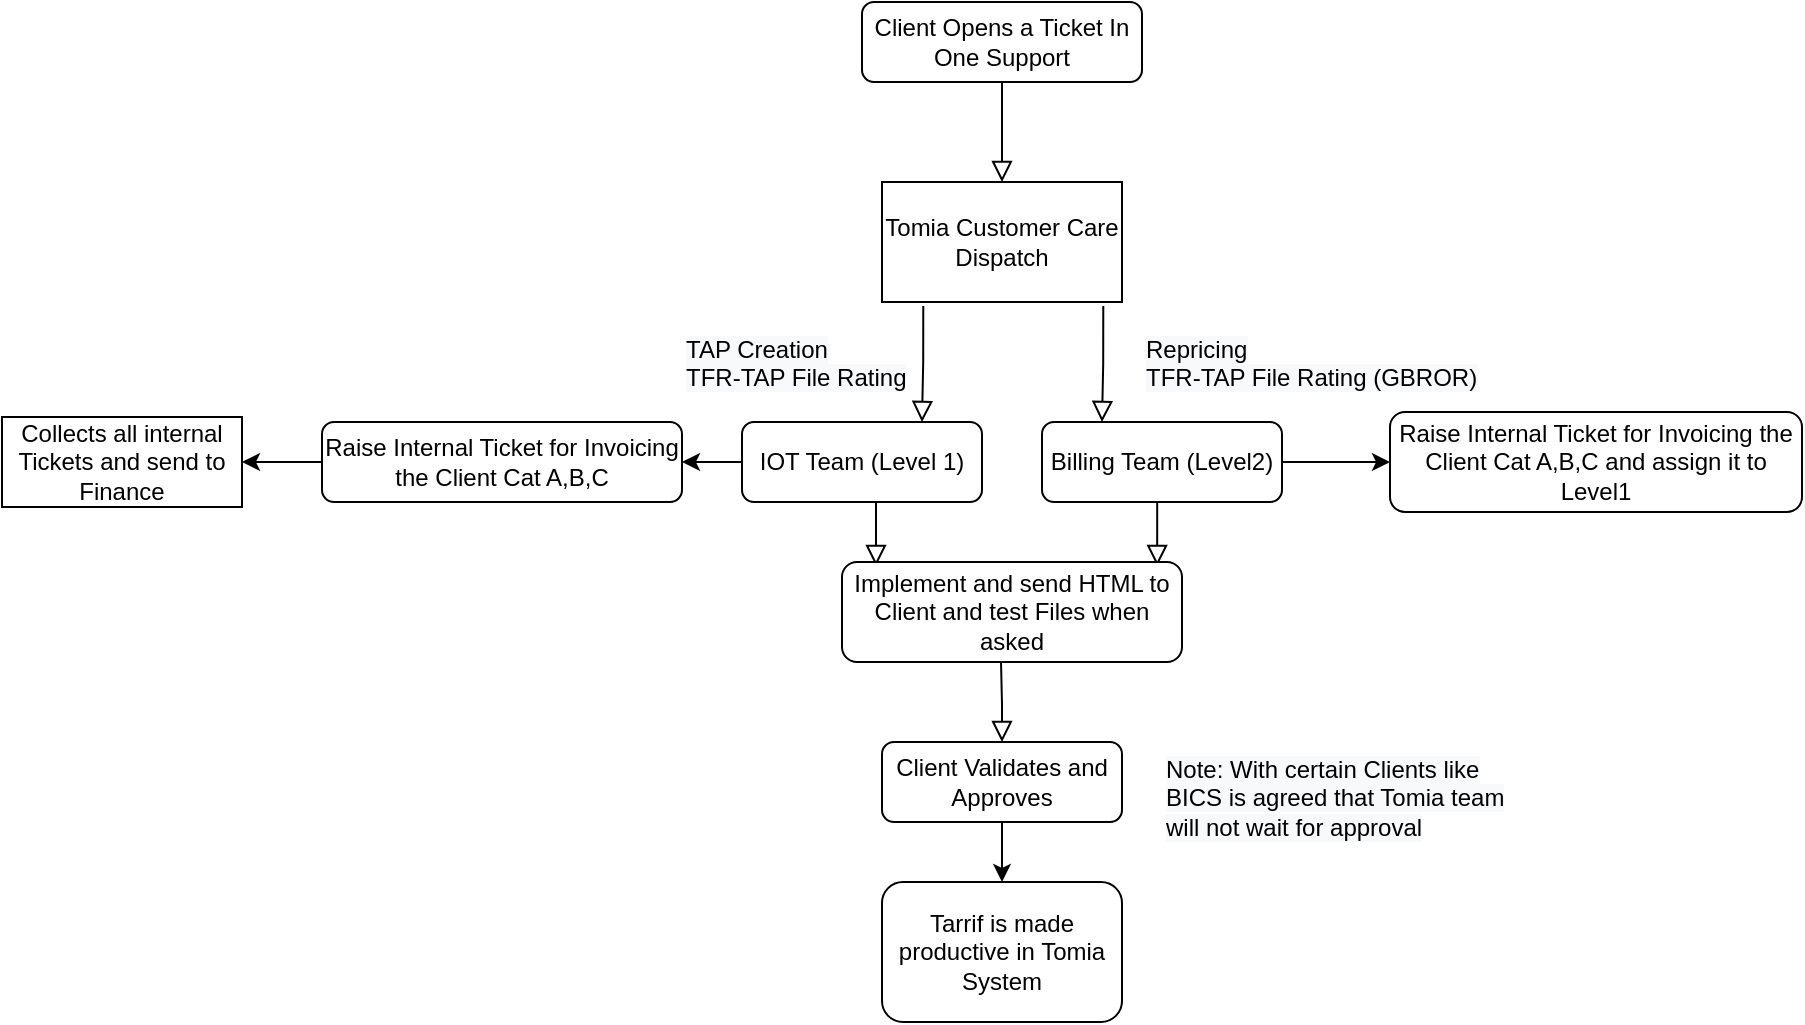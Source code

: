<mxfile version="17.4.0" type="github">
  <diagram id="C5RBs43oDa-KdzZeNtuy" name="Page-1">
    <mxGraphModel dx="1999" dy="476" grid="1" gridSize="10" guides="1" tooltips="1" connect="1" arrows="1" fold="1" page="1" pageScale="1" pageWidth="827" pageHeight="1169" math="0" shadow="0">
      <root>
        <mxCell id="WIyWlLk6GJQsqaUBKTNV-0" />
        <mxCell id="WIyWlLk6GJQsqaUBKTNV-1" parent="WIyWlLk6GJQsqaUBKTNV-0" />
        <mxCell id="WIyWlLk6GJQsqaUBKTNV-2" value="" style="rounded=0;html=1;jettySize=auto;orthogonalLoop=1;fontSize=11;endArrow=block;endFill=0;endSize=8;strokeWidth=1;shadow=0;labelBackgroundColor=none;edgeStyle=orthogonalEdgeStyle;" parent="WIyWlLk6GJQsqaUBKTNV-1" source="WIyWlLk6GJQsqaUBKTNV-3" edge="1">
          <mxGeometry relative="1" as="geometry">
            <mxPoint x="220" y="170" as="targetPoint" />
          </mxGeometry>
        </mxCell>
        <mxCell id="WIyWlLk6GJQsqaUBKTNV-3" value="Client Opens a Ticket In One Support" style="rounded=1;whiteSpace=wrap;html=1;fontSize=12;glass=0;strokeWidth=1;shadow=0;" parent="WIyWlLk6GJQsqaUBKTNV-1" vertex="1">
          <mxGeometry x="150" y="80" width="140" height="40" as="geometry" />
        </mxCell>
        <mxCell id="ShkPflYWp6kA8HJvcTvm-4" value="Tomia Customer Care Dispatch" style="rounded=0;whiteSpace=wrap;html=1;" vertex="1" parent="WIyWlLk6GJQsqaUBKTNV-1">
          <mxGeometry x="160" y="170" width="120" height="60" as="geometry" />
        </mxCell>
        <mxCell id="ShkPflYWp6kA8HJvcTvm-7" value="&lt;span style=&quot;color: rgb(0 , 0 , 0) ; font-family: &amp;#34;helvetica&amp;#34; ; font-size: 12px ; font-style: normal ; font-weight: 400 ; letter-spacing: normal ; text-align: center ; text-indent: 0px ; text-transform: none ; word-spacing: 0px ; background-color: rgb(248 , 249 , 250) ; display: inline ; float: none&quot;&gt;TAP Creation&lt;br&gt;TFR-TAP File Rating&lt;br&gt;&lt;br&gt;&lt;/span&gt;" style="text;whiteSpace=wrap;html=1;" vertex="1" parent="WIyWlLk6GJQsqaUBKTNV-1">
          <mxGeometry x="60" y="240" width="130" height="30" as="geometry" />
        </mxCell>
        <mxCell id="ShkPflYWp6kA8HJvcTvm-48" value="" style="edgeStyle=orthogonalEdgeStyle;rounded=0;orthogonalLoop=1;jettySize=auto;html=1;" edge="1" parent="WIyWlLk6GJQsqaUBKTNV-1" source="ShkPflYWp6kA8HJvcTvm-8" target="ShkPflYWp6kA8HJvcTvm-39">
          <mxGeometry relative="1" as="geometry" />
        </mxCell>
        <mxCell id="ShkPflYWp6kA8HJvcTvm-8" value="IOT Team (Level 1)" style="rounded=1;whiteSpace=wrap;html=1;fontSize=12;glass=0;strokeWidth=1;shadow=0;" vertex="1" parent="WIyWlLk6GJQsqaUBKTNV-1">
          <mxGeometry x="90" y="290" width="120" height="40" as="geometry" />
        </mxCell>
        <mxCell id="ShkPflYWp6kA8HJvcTvm-45" value="" style="edgeStyle=orthogonalEdgeStyle;rounded=0;orthogonalLoop=1;jettySize=auto;html=1;" edge="1" parent="WIyWlLk6GJQsqaUBKTNV-1" source="ShkPflYWp6kA8HJvcTvm-9" target="ShkPflYWp6kA8HJvcTvm-37">
          <mxGeometry relative="1" as="geometry" />
        </mxCell>
        <mxCell id="ShkPflYWp6kA8HJvcTvm-9" value="&amp;nbsp;Billing Team (Level2)&amp;nbsp;" style="rounded=1;whiteSpace=wrap;html=1;fontSize=12;glass=0;strokeWidth=1;shadow=0;" vertex="1" parent="WIyWlLk6GJQsqaUBKTNV-1">
          <mxGeometry x="240" y="290" width="120" height="40" as="geometry" />
        </mxCell>
        <mxCell id="ShkPflYWp6kA8HJvcTvm-18" value="" style="rounded=0;html=1;jettySize=auto;orthogonalLoop=1;fontSize=11;endArrow=block;endFill=0;endSize=8;strokeWidth=1;shadow=0;labelBackgroundColor=none;edgeStyle=orthogonalEdgeStyle;exitX=0.172;exitY=1.033;exitDx=0;exitDy=0;exitPerimeter=0;" edge="1" parent="WIyWlLk6GJQsqaUBKTNV-1" source="ShkPflYWp6kA8HJvcTvm-4">
          <mxGeometry relative="1" as="geometry">
            <mxPoint x="180" y="240" as="sourcePoint" />
            <mxPoint x="180" y="290" as="targetPoint" />
          </mxGeometry>
        </mxCell>
        <mxCell id="ShkPflYWp6kA8HJvcTvm-23" value="&lt;span style=&quot;color: rgb(0 , 0 , 0) ; font-family: &amp;#34;helvetica&amp;#34; ; font-size: 12px ; font-style: normal ; font-weight: 400 ; letter-spacing: normal ; text-align: center ; text-indent: 0px ; text-transform: none ; word-spacing: 0px ; background-color: rgb(248 , 249 , 250) ; display: inline ; float: none&quot;&gt;Repricing&lt;br&gt;TFR-TAP File Rating&amp;nbsp;(GBROR)&lt;br&gt;&lt;/span&gt;" style="text;whiteSpace=wrap;html=1;" vertex="1" parent="WIyWlLk6GJQsqaUBKTNV-1">
          <mxGeometry x="290" y="240" width="170" height="50" as="geometry" />
        </mxCell>
        <mxCell id="ShkPflYWp6kA8HJvcTvm-26" value="" style="rounded=0;html=1;jettySize=auto;orthogonalLoop=1;fontSize=11;endArrow=block;endFill=0;endSize=8;strokeWidth=1;shadow=0;labelBackgroundColor=none;edgeStyle=orthogonalEdgeStyle;exitX=0.172;exitY=1.033;exitDx=0;exitDy=0;exitPerimeter=0;" edge="1" parent="WIyWlLk6GJQsqaUBKTNV-1">
          <mxGeometry relative="1" as="geometry">
            <mxPoint x="270.64" y="231.98" as="sourcePoint" />
            <mxPoint x="270" y="290" as="targetPoint" />
            <Array as="points">
              <mxPoint x="271" y="261" />
            </Array>
          </mxGeometry>
        </mxCell>
        <mxCell id="ShkPflYWp6kA8HJvcTvm-28" value="" style="rounded=0;html=1;jettySize=auto;orthogonalLoop=1;fontSize=11;endArrow=block;endFill=0;endSize=8;strokeWidth=1;shadow=0;labelBackgroundColor=none;edgeStyle=orthogonalEdgeStyle;entryX=0.1;entryY=0.04;entryDx=0;entryDy=0;entryPerimeter=0;" edge="1" parent="WIyWlLk6GJQsqaUBKTNV-1" target="ShkPflYWp6kA8HJvcTvm-33">
          <mxGeometry relative="1" as="geometry">
            <mxPoint x="159" y="330" as="sourcePoint" />
            <mxPoint x="159" y="380" as="targetPoint" />
          </mxGeometry>
        </mxCell>
        <mxCell id="ShkPflYWp6kA8HJvcTvm-29" value="" style="rounded=0;html=1;jettySize=auto;orthogonalLoop=1;fontSize=11;endArrow=block;endFill=0;endSize=8;strokeWidth=1;shadow=0;labelBackgroundColor=none;edgeStyle=orthogonalEdgeStyle;entryX=0.927;entryY=0.04;entryDx=0;entryDy=0;entryPerimeter=0;" edge="1" parent="WIyWlLk6GJQsqaUBKTNV-1" target="ShkPflYWp6kA8HJvcTvm-33">
          <mxGeometry relative="1" as="geometry">
            <mxPoint x="299.5" y="330" as="sourcePoint" />
            <mxPoint x="299.5" y="380" as="targetPoint" />
          </mxGeometry>
        </mxCell>
        <mxCell id="ShkPflYWp6kA8HJvcTvm-31" value="" style="rounded=0;html=1;jettySize=auto;orthogonalLoop=1;fontSize=11;endArrow=block;endFill=0;endSize=8;strokeWidth=1;shadow=0;labelBackgroundColor=none;edgeStyle=orthogonalEdgeStyle;entryX=0.5;entryY=0;entryDx=0;entryDy=0;" edge="1" parent="WIyWlLk6GJQsqaUBKTNV-1" target="ShkPflYWp6kA8HJvcTvm-32">
          <mxGeometry relative="1" as="geometry">
            <mxPoint x="219.5" y="410" as="sourcePoint" />
            <mxPoint x="219.5" y="460" as="targetPoint" />
            <Array as="points" />
          </mxGeometry>
        </mxCell>
        <mxCell id="ShkPflYWp6kA8HJvcTvm-50" value="" style="edgeStyle=orthogonalEdgeStyle;rounded=0;orthogonalLoop=1;jettySize=auto;html=1;" edge="1" parent="WIyWlLk6GJQsqaUBKTNV-1" source="ShkPflYWp6kA8HJvcTvm-32" target="ShkPflYWp6kA8HJvcTvm-49">
          <mxGeometry relative="1" as="geometry">
            <Array as="points">
              <mxPoint x="210" y="580" />
              <mxPoint x="210" y="580" />
            </Array>
          </mxGeometry>
        </mxCell>
        <mxCell id="ShkPflYWp6kA8HJvcTvm-32" value="Client Validates and Approves" style="rounded=1;whiteSpace=wrap;html=1;" vertex="1" parent="WIyWlLk6GJQsqaUBKTNV-1">
          <mxGeometry x="160" y="450" width="120" height="40" as="geometry" />
        </mxCell>
        <mxCell id="ShkPflYWp6kA8HJvcTvm-33" value="Implement and send HTML to Client and test Files when asked" style="rounded=1;whiteSpace=wrap;html=1;fontSize=12;glass=0;strokeWidth=1;shadow=0;" vertex="1" parent="WIyWlLk6GJQsqaUBKTNV-1">
          <mxGeometry x="140" y="360" width="170" height="50" as="geometry" />
        </mxCell>
        <mxCell id="ShkPflYWp6kA8HJvcTvm-36" value="&lt;span style=&quot;color: rgb(0 , 0 , 0) ; font-family: &amp;#34;helvetica&amp;#34; ; font-size: 12px ; font-style: normal ; font-weight: 400 ; letter-spacing: normal ; text-align: center ; text-indent: 0px ; text-transform: none ; word-spacing: 0px ; background-color: rgb(248 , 249 , 250) ; display: inline ; float: none&quot;&gt;Note: With certain Clients like BICS is agreed that Tomia team will not wait for approval&lt;/span&gt;" style="text;whiteSpace=wrap;html=1;" vertex="1" parent="WIyWlLk6GJQsqaUBKTNV-1">
          <mxGeometry x="300" y="450" width="180" height="30" as="geometry" />
        </mxCell>
        <mxCell id="ShkPflYWp6kA8HJvcTvm-37" value="Raise Internal Ticket for Invoicing the Client Cat A,B,C and assign it to Level1" style="rounded=1;whiteSpace=wrap;html=1;" vertex="1" parent="WIyWlLk6GJQsqaUBKTNV-1">
          <mxGeometry x="414" y="285" width="206" height="50" as="geometry" />
        </mxCell>
        <mxCell id="ShkPflYWp6kA8HJvcTvm-56" value="" style="edgeStyle=orthogonalEdgeStyle;rounded=0;orthogonalLoop=1;jettySize=auto;html=1;" edge="1" parent="WIyWlLk6GJQsqaUBKTNV-1" source="ShkPflYWp6kA8HJvcTvm-39" target="ShkPflYWp6kA8HJvcTvm-54">
          <mxGeometry relative="1" as="geometry" />
        </mxCell>
        <mxCell id="ShkPflYWp6kA8HJvcTvm-39" value="Raise Internal Ticket for Invoicing the Client Cat A,B,C" style="rounded=1;whiteSpace=wrap;html=1;" vertex="1" parent="WIyWlLk6GJQsqaUBKTNV-1">
          <mxGeometry x="-120" y="290" width="180" height="40" as="geometry" />
        </mxCell>
        <mxCell id="ShkPflYWp6kA8HJvcTvm-49" value="Tarrif is made productive in Tomia System" style="rounded=1;whiteSpace=wrap;html=1;" vertex="1" parent="WIyWlLk6GJQsqaUBKTNV-1">
          <mxGeometry x="160" y="520" width="120" height="70" as="geometry" />
        </mxCell>
        <mxCell id="ShkPflYWp6kA8HJvcTvm-54" value="Collects all internal Tickets and send to Finance" style="rounded=0;whiteSpace=wrap;html=1;" vertex="1" parent="WIyWlLk6GJQsqaUBKTNV-1">
          <mxGeometry x="-280" y="287.5" width="120" height="45" as="geometry" />
        </mxCell>
      </root>
    </mxGraphModel>
  </diagram>
</mxfile>
